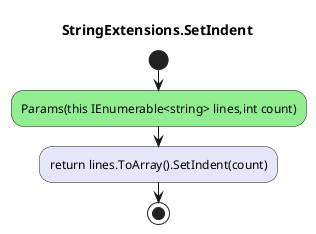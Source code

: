 @startuml StringExtensions.SetIndent
title StringExtensions.SetIndent
start
#LightGreen:Params(this IEnumerable<string> lines,int count);
#Lavender:return lines.ToArray().SetIndent(count);
stop
@enduml
